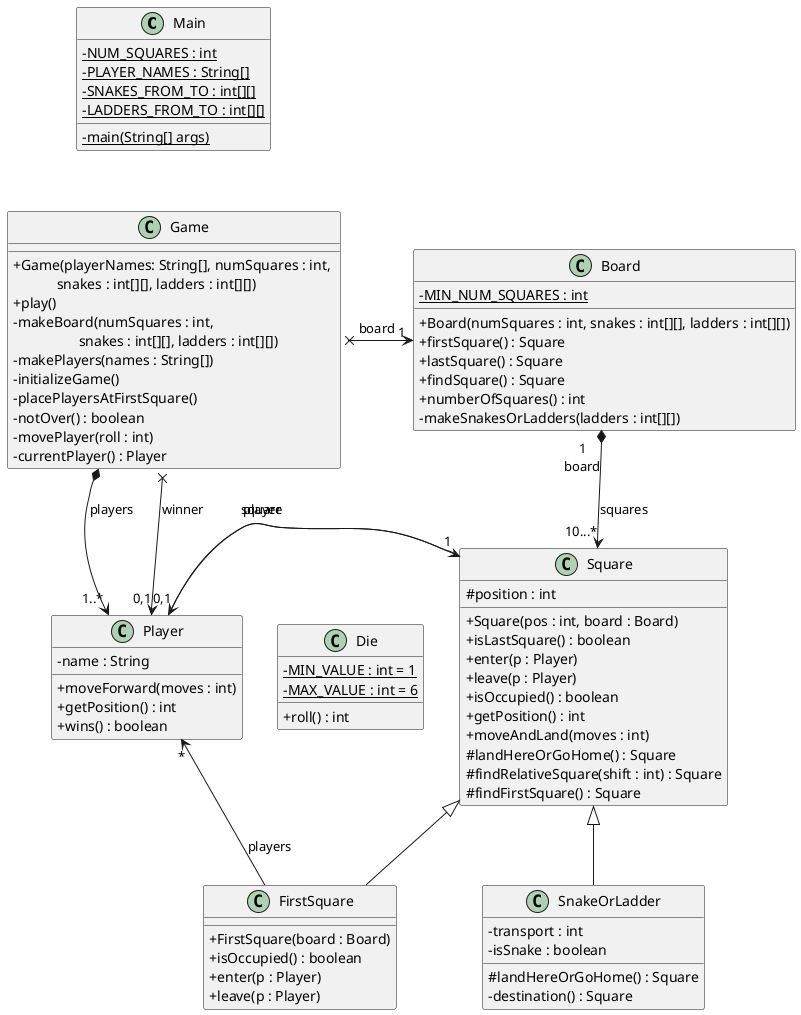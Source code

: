 @startuml
skinparam classAttributeIconSize 0
' this is to use the standard notation for public, protected, private

class Main {
    - {static} NUM_SQUARES : int
    - {static} PLAYER_NAMES : String[]
    - {static} SNAKES_FROM_TO : int[][]
    - {static} LADDERS_FROM_TO : int[][]
    - {static} main(String[] args)
}

class Game {
    + Game(playerNames: String[], numSquares : int, \n\t    snakes : int[][], ladders : int[][])
    + play()
    - makeBoard(numSquares : int, \n\t\t  snakes : int[][], ladders : int[][])
    - makePlayers(names : String[])
    - initializeGame()
    - placePlayersAtFirstSquare()
    - notOver() : boolean
    - movePlayer(roll : int)
    - currentPlayer() : Player
}

class Board {
    - {static} MIN_NUM_SQUARES : int
    + Board(numSquares : int, snakes : int[][], ladders : int[][])
    + firstSquare() : Square
    + lastSquare() : Square
    + findSquare() : Square
    + numberOfSquares() : int
    - makeSnakesOrLadders(ladders : int[][])
}

class Die {
    - {static} MIN_VALUE : int = 1
    - {static} MAX_VALUE : int = 6
    + roll() : int
}

class Square {
    # position : int
    + Square(pos : int, board : Board)
    + isLastSquare() : boolean
    + enter(p : Player)
    + leave(p : Player)
    + isOccupied() : boolean
    + getPosition() : int
    + moveAndLand(moves : int)
    # landHereOrGoHome() : Square
    # findRelativeSquare(shift : int) : Square
    # findFirstSquare() : Square
}

class Player {
    - name : String
    + moveForward(moves : int)
    + getPosition() : int
    + wins() : boolean
}

class SnakeOrLadder extends Square {
    - transport : int
    - isSnake : boolean
    # landHereOrGoHome() : Square
    - destination() : Square
}

class FirstSquare extends Square {
    + FirstSquare(board : Board)
    + isOccupied() : boolean
    + enter(p : Player)
    + leave(p : Player)
}

' relative position of classes not related by association
' or composition with hidden arrows
Main -[hidden]down-> Game
Game -[hidden]down-> Die

'associations
Game x--right--> "1" Board : board
Board "1\nboard" *-down-> "10...*" Square : squares
Game *-down-> "1..*" Player : players
Game x-down-> "0,1" Player : winner
Square -left-> "0,1" Player : player
Player -right-> "1" Square : square
FirstSquare -left-> "*" Player : players
@enduml